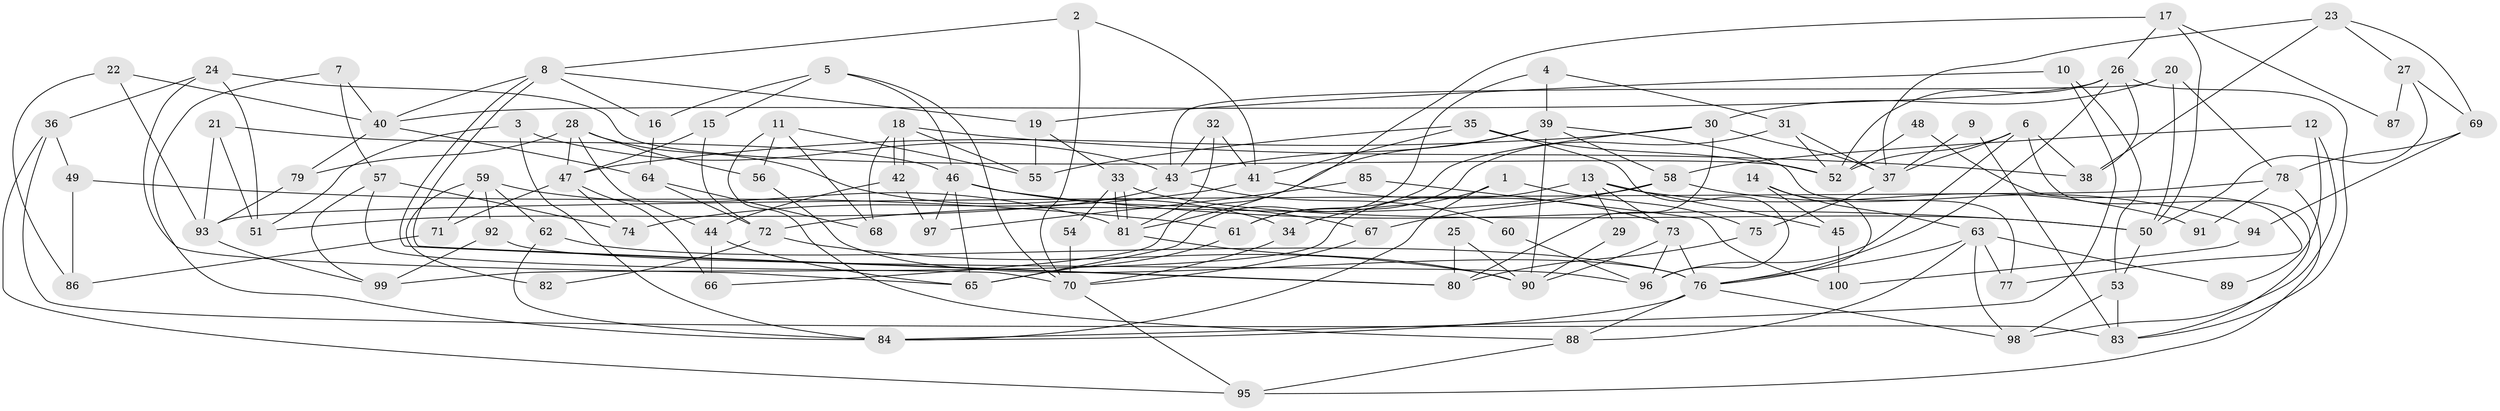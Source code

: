 // Generated by graph-tools (version 1.1) at 2025/38/02/21/25 10:38:59]
// undirected, 100 vertices, 200 edges
graph export_dot {
graph [start="1"]
  node [color=gray90,style=filled];
  1;
  2;
  3;
  4;
  5;
  6;
  7;
  8;
  9;
  10;
  11;
  12;
  13;
  14;
  15;
  16;
  17;
  18;
  19;
  20;
  21;
  22;
  23;
  24;
  25;
  26;
  27;
  28;
  29;
  30;
  31;
  32;
  33;
  34;
  35;
  36;
  37;
  38;
  39;
  40;
  41;
  42;
  43;
  44;
  45;
  46;
  47;
  48;
  49;
  50;
  51;
  52;
  53;
  54;
  55;
  56;
  57;
  58;
  59;
  60;
  61;
  62;
  63;
  64;
  65;
  66;
  67;
  68;
  69;
  70;
  71;
  72;
  73;
  74;
  75;
  76;
  77;
  78;
  79;
  80;
  81;
  82;
  83;
  84;
  85;
  86;
  87;
  88;
  89;
  90;
  91;
  92;
  93;
  94;
  95;
  96;
  97;
  98;
  99;
  100;
  1 -- 34;
  1 -- 84;
  1 -- 75;
  2 -- 41;
  2 -- 70;
  2 -- 8;
  3 -- 51;
  3 -- 84;
  3 -- 43;
  4 -- 65;
  4 -- 39;
  4 -- 31;
  5 -- 46;
  5 -- 16;
  5 -- 15;
  5 -- 70;
  6 -- 52;
  6 -- 96;
  6 -- 37;
  6 -- 38;
  6 -- 83;
  7 -- 57;
  7 -- 40;
  7 -- 84;
  8 -- 80;
  8 -- 80;
  8 -- 16;
  8 -- 19;
  8 -- 40;
  9 -- 37;
  9 -- 83;
  10 -- 53;
  10 -- 84;
  10 -- 19;
  11 -- 55;
  11 -- 56;
  11 -- 68;
  11 -- 88;
  12 -- 58;
  12 -- 98;
  12 -- 89;
  13 -- 73;
  13 -- 99;
  13 -- 29;
  13 -- 45;
  13 -- 91;
  14 -- 63;
  14 -- 76;
  14 -- 45;
  15 -- 47;
  15 -- 72;
  16 -- 64;
  17 -- 50;
  17 -- 26;
  17 -- 66;
  17 -- 87;
  18 -- 42;
  18 -- 42;
  18 -- 55;
  18 -- 38;
  18 -- 68;
  19 -- 33;
  19 -- 55;
  20 -- 78;
  20 -- 30;
  20 -- 43;
  20 -- 50;
  21 -- 51;
  21 -- 46;
  21 -- 93;
  22 -- 86;
  22 -- 40;
  22 -- 93;
  23 -- 38;
  23 -- 37;
  23 -- 27;
  23 -- 69;
  24 -- 65;
  24 -- 52;
  24 -- 36;
  24 -- 51;
  25 -- 80;
  25 -- 90;
  26 -- 38;
  26 -- 83;
  26 -- 40;
  26 -- 52;
  26 -- 76;
  27 -- 50;
  27 -- 69;
  27 -- 87;
  28 -- 79;
  28 -- 44;
  28 -- 34;
  28 -- 47;
  28 -- 56;
  29 -- 90;
  30 -- 47;
  30 -- 37;
  30 -- 61;
  30 -- 80;
  31 -- 37;
  31 -- 52;
  31 -- 61;
  32 -- 81;
  32 -- 43;
  32 -- 41;
  33 -- 81;
  33 -- 81;
  33 -- 50;
  33 -- 54;
  34 -- 70;
  35 -- 52;
  35 -- 41;
  35 -- 55;
  35 -- 96;
  36 -- 95;
  36 -- 49;
  36 -- 83;
  37 -- 75;
  39 -- 43;
  39 -- 81;
  39 -- 58;
  39 -- 77;
  39 -- 90;
  40 -- 64;
  40 -- 79;
  41 -- 73;
  41 -- 74;
  42 -- 44;
  42 -- 97;
  43 -- 51;
  43 -- 60;
  44 -- 65;
  44 -- 66;
  45 -- 100;
  46 -- 67;
  46 -- 50;
  46 -- 65;
  46 -- 97;
  47 -- 74;
  47 -- 66;
  47 -- 71;
  48 -- 77;
  48 -- 52;
  49 -- 61;
  49 -- 86;
  50 -- 53;
  53 -- 83;
  53 -- 98;
  54 -- 70;
  56 -- 76;
  57 -- 70;
  57 -- 99;
  57 -- 74;
  58 -- 72;
  58 -- 67;
  58 -- 94;
  59 -- 81;
  59 -- 62;
  59 -- 71;
  59 -- 82;
  59 -- 92;
  60 -- 96;
  61 -- 65;
  62 -- 84;
  62 -- 76;
  63 -- 76;
  63 -- 98;
  63 -- 77;
  63 -- 88;
  63 -- 89;
  64 -- 68;
  64 -- 72;
  67 -- 70;
  69 -- 78;
  69 -- 94;
  70 -- 95;
  71 -- 86;
  72 -- 82;
  72 -- 90;
  73 -- 90;
  73 -- 76;
  73 -- 96;
  75 -- 80;
  76 -- 88;
  76 -- 84;
  76 -- 98;
  78 -- 93;
  78 -- 91;
  78 -- 95;
  79 -- 93;
  81 -- 90;
  85 -- 97;
  85 -- 100;
  88 -- 95;
  92 -- 96;
  92 -- 99;
  93 -- 99;
  94 -- 100;
}

